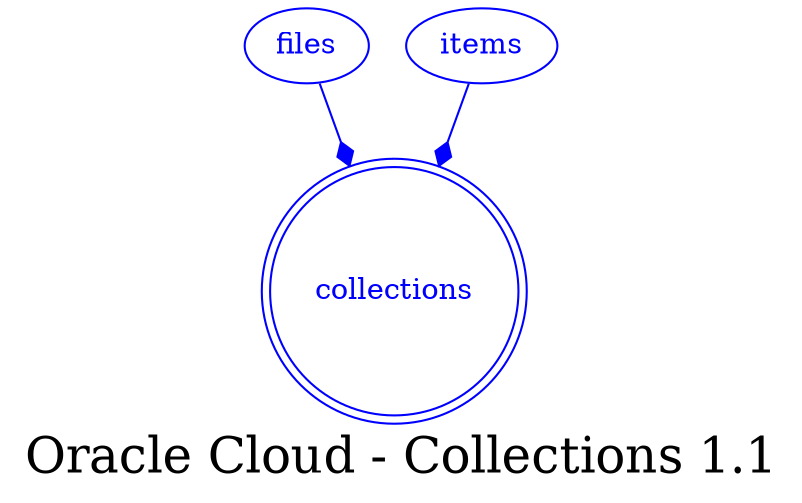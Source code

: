 digraph LexiconGraph {
graph[label="Oracle Cloud - Collections 1.1", fontsize=24]
splines=true
"collections" [color=blue, fontcolor=blue, shape=doublecircle]
"files" -> "collections" [color=blue, fontcolor=blue, arrowhead=diamond, arrowtail=none]
"files" [color=blue, fontcolor=blue, shape=ellipse]
"items" -> "collections" [color=blue, fontcolor=blue, arrowhead=diamond, arrowtail=none]
"items" [color=blue, fontcolor=blue, shape=ellipse]
}
